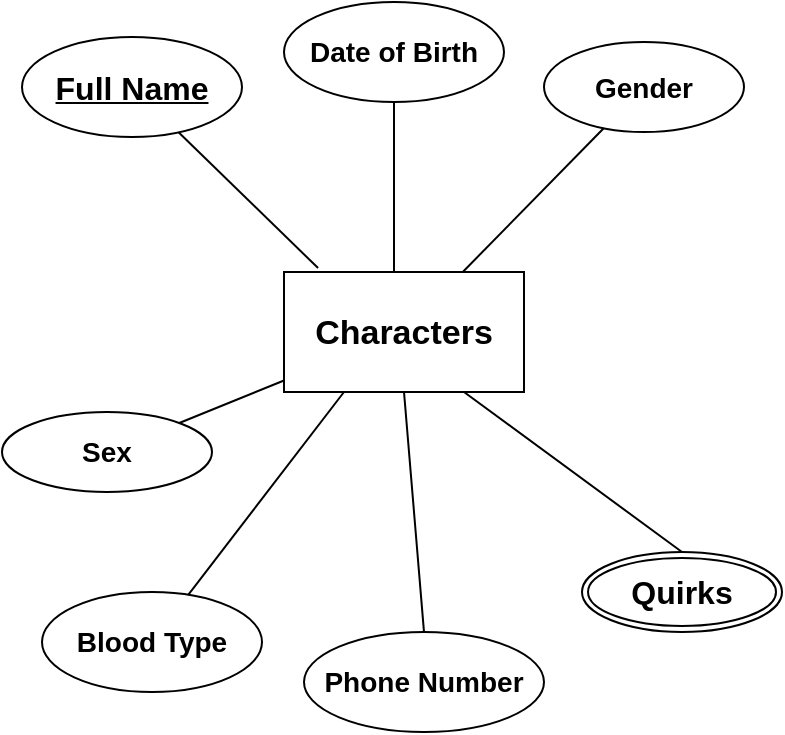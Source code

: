 <mxfile version="22.0.8" type="github">
  <diagram id="R2lEEEUBdFMjLlhIrx00" name="Page-1">
    <mxGraphModel dx="672" dy="736" grid="1" gridSize="10" guides="1" tooltips="1" connect="1" arrows="1" fold="1" page="1" pageScale="1" pageWidth="850" pageHeight="1100" math="0" shadow="0" extFonts="Permanent Marker^https://fonts.googleapis.com/css?family=Permanent+Marker">
      <root>
        <mxCell id="0" />
        <mxCell id="1" parent="0" />
        <mxCell id="jdyXsrFnBvAeYx6v0fk8-27" value="&lt;p style=&quot;line-height: 230%; font-size: 17px;&quot;&gt;&lt;b&gt;Characters&lt;/b&gt;&lt;/p&gt;" style="rounded=0;whiteSpace=wrap;html=1;" vertex="1" parent="1">
          <mxGeometry x="151" y="320" width="120" height="60" as="geometry" />
        </mxCell>
        <mxCell id="jdyXsrFnBvAeYx6v0fk8-28" value="&lt;b&gt;&lt;font style=&quot;font-size: 16px;&quot;&gt;Full Name&lt;/font&gt;&lt;/b&gt;" style="ellipse;whiteSpace=wrap;html=1;align=center;fontStyle=4;" vertex="1" parent="1">
          <mxGeometry x="20" y="202.5" width="110" height="50" as="geometry" />
        </mxCell>
        <mxCell id="jdyXsrFnBvAeYx6v0fk8-29" value="" style="endArrow=none;html=1;rounded=0;entryX=0.142;entryY=-0.033;entryDx=0;entryDy=0;entryPerimeter=0;" edge="1" parent="1" source="jdyXsrFnBvAeYx6v0fk8-28" target="jdyXsrFnBvAeYx6v0fk8-27">
          <mxGeometry relative="1" as="geometry">
            <mxPoint x="101" y="330" as="sourcePoint" />
            <mxPoint x="261" y="330" as="targetPoint" />
          </mxGeometry>
        </mxCell>
        <mxCell id="jdyXsrFnBvAeYx6v0fk8-30" style="edgeStyle=orthogonalEdgeStyle;rounded=0;orthogonalLoop=1;jettySize=auto;html=1;exitX=0.5;exitY=1;exitDx=0;exitDy=0;" edge="1" parent="1" source="jdyXsrFnBvAeYx6v0fk8-27" target="jdyXsrFnBvAeYx6v0fk8-27">
          <mxGeometry relative="1" as="geometry" />
        </mxCell>
        <mxCell id="jdyXsrFnBvAeYx6v0fk8-31" value="&lt;b&gt;&lt;font style=&quot;font-size: 14px;&quot;&gt;Date of Birth&lt;/font&gt;&lt;/b&gt;" style="ellipse;whiteSpace=wrap;html=1;align=center;" vertex="1" parent="1">
          <mxGeometry x="151" y="185" width="110" height="50" as="geometry" />
        </mxCell>
        <mxCell id="jdyXsrFnBvAeYx6v0fk8-32" value="&lt;b&gt;&lt;font style=&quot;font-size: 14px;&quot;&gt;Gender&lt;/font&gt;&lt;/b&gt;" style="ellipse;whiteSpace=wrap;html=1;align=center;" vertex="1" parent="1">
          <mxGeometry x="281" y="205" width="100" height="45" as="geometry" />
        </mxCell>
        <mxCell id="jdyXsrFnBvAeYx6v0fk8-33" value="" style="endArrow=none;html=1;rounded=0;" edge="1" parent="1" source="jdyXsrFnBvAeYx6v0fk8-31">
          <mxGeometry relative="1" as="geometry">
            <mxPoint x="111" y="250" as="sourcePoint" />
            <mxPoint x="206" y="320" as="targetPoint" />
          </mxGeometry>
        </mxCell>
        <mxCell id="jdyXsrFnBvAeYx6v0fk8-34" value="" style="endArrow=none;html=1;rounded=0;" edge="1" parent="1" source="jdyXsrFnBvAeYx6v0fk8-32" target="jdyXsrFnBvAeYx6v0fk8-27">
          <mxGeometry relative="1" as="geometry">
            <mxPoint x="111" y="250" as="sourcePoint" />
            <mxPoint x="271" y="250" as="targetPoint" />
          </mxGeometry>
        </mxCell>
        <mxCell id="jdyXsrFnBvAeYx6v0fk8-35" value="&lt;b&gt;&lt;font style=&quot;font-size: 14px;&quot;&gt;Sex&lt;/font&gt;&lt;/b&gt;" style="ellipse;whiteSpace=wrap;html=1;align=center;" vertex="1" parent="1">
          <mxGeometry x="10" y="390" width="105" height="40" as="geometry" />
        </mxCell>
        <mxCell id="jdyXsrFnBvAeYx6v0fk8-36" value="&lt;b&gt;&lt;font style=&quot;font-size: 14px;&quot;&gt;Blood Type&lt;/font&gt;&lt;/b&gt;" style="ellipse;whiteSpace=wrap;html=1;align=center;" vertex="1" parent="1">
          <mxGeometry x="30" y="480" width="110" height="50" as="geometry" />
        </mxCell>
        <mxCell id="jdyXsrFnBvAeYx6v0fk8-37" value="&lt;b&gt;&lt;font style=&quot;font-size: 14px;&quot;&gt;Phone Number&lt;/font&gt;&lt;/b&gt;" style="ellipse;whiteSpace=wrap;html=1;align=center;" vertex="1" parent="1">
          <mxGeometry x="161" y="500" width="120" height="50" as="geometry" />
        </mxCell>
        <mxCell id="jdyXsrFnBvAeYx6v0fk8-38" value="&lt;b&gt;&lt;font style=&quot;font-size: 16px;&quot;&gt;Quirks&lt;/font&gt;&lt;/b&gt;" style="ellipse;shape=doubleEllipse;margin=3;whiteSpace=wrap;html=1;align=center;" vertex="1" parent="1">
          <mxGeometry x="300" y="460" width="100" height="40" as="geometry" />
        </mxCell>
        <mxCell id="jdyXsrFnBvAeYx6v0fk8-39" value="" style="endArrow=none;html=1;rounded=0;" edge="1" parent="1" source="jdyXsrFnBvAeYx6v0fk8-35" target="jdyXsrFnBvAeYx6v0fk8-27">
          <mxGeometry relative="1" as="geometry">
            <mxPoint x="181" y="380" as="sourcePoint" />
            <mxPoint x="341" y="380" as="targetPoint" />
          </mxGeometry>
        </mxCell>
        <mxCell id="jdyXsrFnBvAeYx6v0fk8-40" value="" style="endArrow=none;html=1;rounded=0;entryX=0.25;entryY=1;entryDx=0;entryDy=0;" edge="1" parent="1" source="jdyXsrFnBvAeYx6v0fk8-36" target="jdyXsrFnBvAeYx6v0fk8-27">
          <mxGeometry relative="1" as="geometry">
            <mxPoint x="181" y="380" as="sourcePoint" />
            <mxPoint x="341" y="380" as="targetPoint" />
          </mxGeometry>
        </mxCell>
        <mxCell id="jdyXsrFnBvAeYx6v0fk8-41" value="" style="endArrow=none;html=1;rounded=0;exitX=0.5;exitY=0;exitDx=0;exitDy=0;entryX=0.5;entryY=1;entryDx=0;entryDy=0;" edge="1" parent="1" source="jdyXsrFnBvAeYx6v0fk8-37" target="jdyXsrFnBvAeYx6v0fk8-27">
          <mxGeometry relative="1" as="geometry">
            <mxPoint x="181" y="380" as="sourcePoint" />
            <mxPoint x="341" y="380" as="targetPoint" />
          </mxGeometry>
        </mxCell>
        <mxCell id="jdyXsrFnBvAeYx6v0fk8-42" value="" style="endArrow=none;html=1;rounded=0;exitX=0.5;exitY=0;exitDx=0;exitDy=0;entryX=0.75;entryY=1;entryDx=0;entryDy=0;" edge="1" parent="1" source="jdyXsrFnBvAeYx6v0fk8-38" target="jdyXsrFnBvAeYx6v0fk8-27">
          <mxGeometry relative="1" as="geometry">
            <mxPoint x="181" y="380" as="sourcePoint" />
            <mxPoint x="341" y="380" as="targetPoint" />
          </mxGeometry>
        </mxCell>
      </root>
    </mxGraphModel>
  </diagram>
</mxfile>
